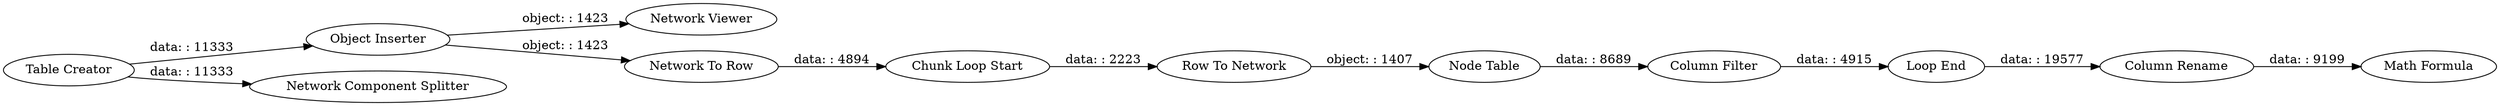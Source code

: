 digraph {
	"721153935137904584_123" [label="Network Viewer"]
	"721153935137904584_99" [label="Object Inserter"]
	"721153935137904584_122" [label="Column Rename"]
	"721153935137904584_108" [label="Node Table"]
	"721153935137904584_106" [label="Chunk Loop Start"]
	"721153935137904584_104" [label="Network To Row"]
	"721153935137904584_109" [label="Column Filter"]
	"-8344883461302840491_121" [label="Table Creator"]
	"-8344883461302840491_127" [label="Network Component Splitter"]
	"721153935137904584_107" [label="Loop End"]
	"721153935137904584_105" [label="Row To Network"]
	"721153935137904584_124" [label="Math Formula"]
	"-8344883461302840491_121" -> "721153935137904584_99" [label="data: : 11333"]
	"721153935137904584_106" -> "721153935137904584_105" [label="data: : 2223"]
	"721153935137904584_104" -> "721153935137904584_106" [label="data: : 4894"]
	"721153935137904584_122" -> "721153935137904584_124" [label="data: : 9199"]
	"721153935137904584_108" -> "721153935137904584_109" [label="data: : 8689"]
	"-8344883461302840491_121" -> "-8344883461302840491_127" [label="data: : 11333"]
	"721153935137904584_99" -> "721153935137904584_104" [label="object: : 1423"]
	"721153935137904584_105" -> "721153935137904584_108" [label="object: : 1407"]
	"721153935137904584_107" -> "721153935137904584_122" [label="data: : 19577"]
	"721153935137904584_99" -> "721153935137904584_123" [label="object: : 1423"]
	"721153935137904584_109" -> "721153935137904584_107" [label="data: : 4915"]
	rankdir=LR
}
